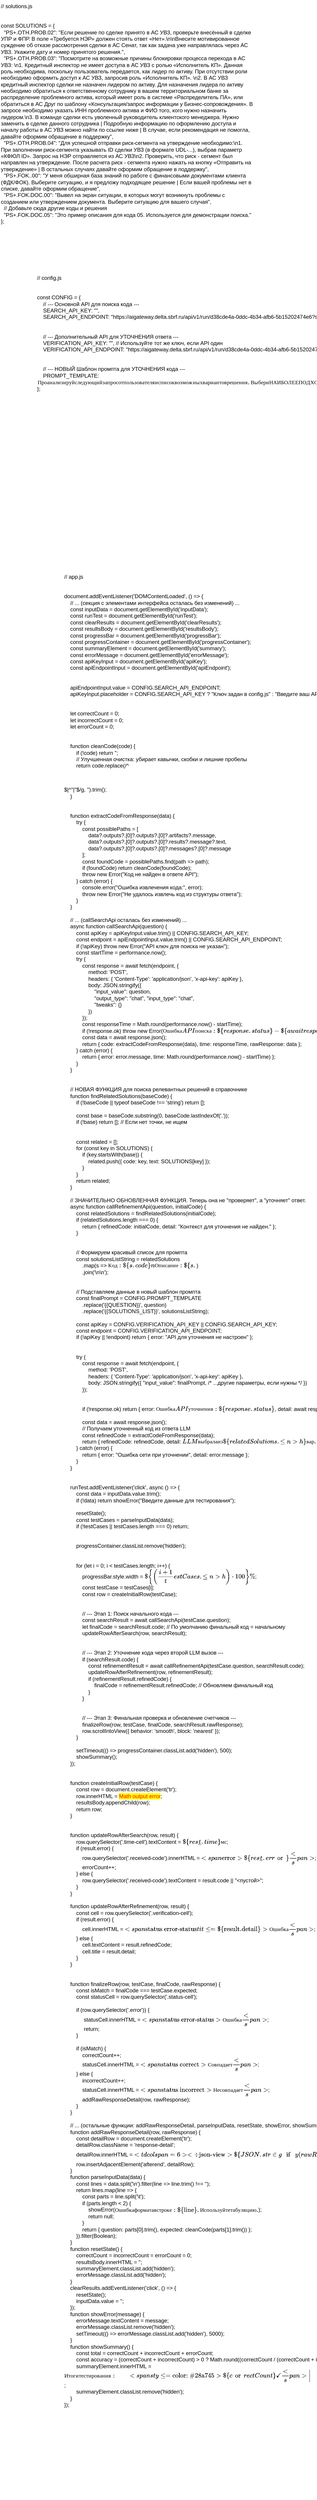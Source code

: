 <mxfile version="27.1.1">
  <diagram name="Страница — 1" id="WULPb32uHRo-QUS4CWuH">
    <mxGraphModel dx="1152" dy="692" grid="1" gridSize="10" guides="1" tooltips="1" connect="1" arrows="1" fold="1" page="1" pageScale="1" pageWidth="827" pageHeight="1169" math="0" shadow="0">
      <root>
        <mxCell id="0" />
        <mxCell id="1" parent="0" />
        <UserObject label="// solutions.js&#xa;&#xa;&#xa;const SOLUTIONS = {&#xa;  &quot;PS+.OTH.PROB.02&quot;: &quot;Если решение по сделке принято в АС УВЗ, проверьте внесённый в сделке УПР и ФПР. В поле «Требуется НЭР» должен стоять ответ «Нет».\n\nВнесите мотивированное суждение об отказе рассмотрения сделки в АС Сенат, так как задача уже направлялась через АС УВЗ. Укажите дату и номер принятого решения.&quot;,&#xa;  &quot;PS+.OTH.PROB.03&quot;: &quot;Посмотрите на возможные причины блокировки процесса перехода в АС УВЗ: \n1. Кредитный инспектор не имеет доступа в АС УВЗ с ролью «Исполнитель КП». Данная роль необходима, поскольку пользователь передается, как лидер по активу. При отсутствии роли необходимо оформить доступ к АС УВЗ, запросив роль «Исполнитель КП». \n2. В АС УВЗ кредитный инспектор сделки не назначен лидером по активу. Для назначения лидера по активу необходимо обратиться к ответственному сотруднику в вашем территориальном банке за распределение проблемного актива, который имеет роль в системе «Распределитель ПА», или обратиться в АС Друг по шаблону «Консультация/запрос информации у Бизнес-сопровождения». В запросе необходимо указать ИНН проблемного актива и ФИО того, кого нужно назначить лидером.\n3. В команде сделки есть уволенный руководитель клиентского менеджера. Нужно заменить в сделке данного сотрудника | Подробную информацию по оформлению доступа и началу работы в АС УВЗ можно найти по ссылке ниже | В случае, если рекомендация не помогла, давайте оформим обращение в поддержку&quot;,&#xa;  &quot;PS+.OTH.PROB.04&quot;: &quot;Для успешной отправки риск-сегмента на утверждение необходимо:\n1. При заполнении риск-сегмента указывать ID сделки УВЗ (в формате UDL-...), выбрав параметр «КФЮЛ ID». Запрос на НЭР отправляется из АС УВЗ\n2. Проверить, что риск - сегмент был направлен на утверждение. После расчета риск - сегмента нужно нажать на кнопку «Отправить на утверждение» | В остальных случаях давайте оформим обращение в поддержку&quot;,&#xa;  &quot;PS+.FOK..00&quot;: &quot;У меня обширная база знаний по работе с финансовыми документами клиента (ФДК/ФОК). Выберите ситуацию, и я предложу подходящее решение | Если вашей проблемы нет в списке, давайте оформим обращение&quot;,&#xa;  &quot;PS+.FOK.DOC.00&quot;: &quot;Вывел на экран ситуации, в которых могут возникнуть проблемы с созданием или утверждением документа. Выберите ситуацию для вашего случая&quot;,&#xa;  // Добавьте сюда другие коды и решения&#xa;  &quot;PS+.FOK.DOC.05&quot;: &quot;Это пример описания для кода 05. Используется для демонстрации поиска.&quot;&#xa;};" link="// solutions.js&#xa;&#xa;&#xa;const SOLUTIONS = {&#xa;  &quot;PS+.OTH.PROB.02&quot;: &quot;Если решение по сделке принято в АС УВЗ, проверьте внесённый в сделке УПР и ФПР. В поле «Требуется НЭР» должен стоять ответ «Нет».\n\nВнесите мотивированное суждение об отказе рассмотрения сделки в АС Сенат, так как задача уже направлялась через АС УВЗ. Укажите дату и номер принятого решения.&quot;,&#xa;  &quot;PS+.OTH.PROB.03&quot;: &quot;Посмотрите на возможные причины блокировки процесса перехода в АС УВЗ: \n1. Кредитный инспектор не имеет доступа в АС УВЗ с ролью «Исполнитель КП». Данная роль необходима, поскольку пользователь передается, как лидер по активу. При отсутствии роли необходимо оформить доступ к АС УВЗ, запросив роль «Исполнитель КП». \n2. В АС УВЗ кредитный инспектор сделки не назначен лидером по активу. Для назначения лидера по активу необходимо обратиться к ответственному сотруднику в вашем территориальном банке за распределение проблемного актива, который имеет роль в системе «Распределитель ПА», или обратиться в АС Друг по шаблону «Консультация/запрос информации у Бизнес-сопровождения». В запросе необходимо указать ИНН проблемного актива и ФИО того, кого нужно назначить лидером.\n3. В команде сделки есть уволенный руководитель клиентского менеджера. Нужно заменить в сделке данного сотрудника | Подробную информацию по оформлению доступа и началу работы в АС УВЗ можно найти по ссылке ниже | В случае, если рекомендация не помогла, давайте оформим обращение в поддержку&quot;,&#xa;  &quot;PS+.OTH.PROB.04&quot;: &quot;Для успешной отправки риск-сегмента на утверждение необходимо:\n1. При заполнении риск-сегмента указывать ID сделки УВЗ (в формате UDL-...), выбрав параметр «КФЮЛ ID». Запрос на НЭР отправляется из АС УВЗ\n2. Проверить, что риск - сегмент был направлен на утверждение. После расчета риск - сегмента нужно нажать на кнопку «Отправить на утверждение» | В остальных случаях давайте оформим обращение в поддержку&quot;,&#xa;  &quot;PS+.FOK..00&quot;: &quot;У меня обширная база знаний по работе с финансовыми документами клиента (ФДК/ФОК). Выберите ситуацию, и я предложу подходящее решение | Если вашей проблемы нет в списке, давайте оформим обращение&quot;,&#xa;  &quot;PS+.FOK.DOC.00&quot;: &quot;Вывел на экран ситуации, в которых могут возникнуть проблемы с созданием или утверждением документа. Выберите ситуацию для вашего случая&quot;,&#xa;  // Добавьте сюда другие коды и решения&#xa;  &quot;PS+.FOK.DOC.05&quot;: &quot;Это пример описания для кода 05. Используется для демонстрации поиска.&quot;&#xa;};" id="KhpofreyqJjnModskH-O-11">
          <mxCell style="text;whiteSpace=wrap;" vertex="1" parent="1">
            <mxGeometry x="90" y="290" width="560" height="560" as="geometry" />
          </mxCell>
        </UserObject>
        <UserObject label="// config.js&#xa;&#xa;&#xa;const CONFIG = {&#xa;    // --- Основной API для поиска кода ---&#xa;    SEARCH_API_KEY: &quot;&quot;, &#xa;    SEARCH_API_ENDPOINT: &quot;https://aigateway.delta.sbrf.ru/api/v1/run/d38cde4a-0ddc-4b34-afb6-5b15202474e6?stream=false&quot;,&#xa;&#xa;&#xa;    // --- Дополнительный API для УТОЧНЕНИЯ ответа ---&#xa;    VERIFICATION_API_KEY: &quot;&quot;, // Используйте тот же ключ, если API один&#xa;    VERIFICATION_API_ENDPOINT: &quot;https://aigateway.delta.sbrf.ru/api/v1/run/d38cde4a-0ddc-4b34-afb6-5b15202474e6?stream=false&quot;, // &lt;-- ЗАМЕНИТЕ, ЕСЛИ АДРЕС ДРУГОЙ&#xa;&#xa;&#xa;    // --- НОВЫЙ Шаблон промпта для УТОЧНЕНИЯ кода ---&#xa;    PROMPT_TEMPLATE: `&#xa;Проанализируй следующий запрос от пользователя и список возможных вариантов решения.&#xa;Выбери НАИБОЛЕЕ ПОДХОДЯЩИЙ вариант из списка и верни ТОЛЬКО его код (например, PS+.FOK.DOC.05) без каких-либо дополнительных слов или объяснений.&#xa;&#xa;&#xa;ЗАПРОС ПОЛЬЗОВАТЕЛЯ:&#xa;&quot;{{QUESTION}}&quot;&#xa;&#xa;&#xa;СПИСОК ВОЗМОЖНЫХ РЕШЕНИЙ С КОДАМИ:&#xa;{{SOLUTIONS_LIST}}&#xa;&#xa;&#xa;Твоя задача - выбрать самый релевантный код из предоставленного списка на основе запроса пользователя.&#xa;`&#xa;};" link="// config.js&#xa;&#xa;&#xa;const CONFIG = {&#xa;    // --- Основной API для поиска кода ---&#xa;    SEARCH_API_KEY: &quot;&quot;, &#xa;    SEARCH_API_ENDPOINT: &quot;https://aigateway.delta.sbrf.ru/api/v1/run/d38cde4a-0ddc-4b34-afb6-5b15202474e6?stream=false&quot;,&#xa;&#xa;&#xa;    // --- Дополнительный API для УТОЧНЕНИЯ ответа ---&#xa;    VERIFICATION_API_KEY: &quot;&quot;, // Используйте тот же ключ, если API один&#xa;    VERIFICATION_API_ENDPOINT: &quot;https://aigateway.delta.sbrf.ru/api/v1/run/d38cde4a-0ddc-4b34-afb6-5b15202474e6?stream=false&quot;, // &lt;-- ЗАМЕНИТЕ, ЕСЛИ АДРЕС ДРУГОЙ&#xa;&#xa;&#xa;    // --- НОВЫЙ Шаблон промпта для УТОЧНЕНИЯ кода ---&#xa;    PROMPT_TEMPLATE: `&#xa;Проанализируй следующий запрос от пользователя и список возможных вариантов решения.&#xa;Выбери НАИБОЛЕЕ ПОДХОДЯЩИЙ вариант из списка и верни ТОЛЬКО его код (например, PS+.FOK.DOC.05) без каких-либо дополнительных слов или объяснений.&#xa;&#xa;&#xa;ЗАПРОС ПОЛЬЗОВАТЕЛЯ:&#xa;&quot;{{QUESTION}}&quot;&#xa;&#xa;&#xa;СПИСОК ВОЗМОЖНЫХ РЕШЕНИЙ С КОДАМИ:&#xa;{{SOLUTIONS_LIST}}&#xa;&#xa;&#xa;Твоя задача - выбрать самый релевантный код из предоставленного списка на основе запроса пользователя.&#xa;`&#xa;};" id="KhpofreyqJjnModskH-O-12">
          <mxCell style="text;whiteSpace=wrap;" vertex="1" parent="1">
            <mxGeometry x="170" y="890" width="560" height="540" as="geometry" />
          </mxCell>
        </UserObject>
        <UserObject label="// app.js&#xa;&#xa;&#xa;document.addEventListener(&#39;DOMContentLoaded&#39;, () =&gt; {&#xa;    // ... (секция с элементами интерфейса осталась без изменений) ...&#xa;    const inputData = document.getElementById(&#39;inputData&#39;);&#xa;    const runTest = document.getElementById(&#39;runTest&#39;);&#xa;    const clearResults = document.getElementById(&#39;clearResults&#39;);&#xa;    const resultsBody = document.getElementById(&#39;resultsBody&#39;);&#xa;    const progressBar = document.getElementById(&#39;progressBar&#39;);&#xa;    const progressContainer = document.getElementById(&#39;progressContainer&#39;);&#xa;    const summaryElement = document.getElementById(&#39;summary&#39;);&#xa;    const errorMessage = document.getElementById(&#39;errorMessage&#39;);&#xa;    const apiKeyInput = document.getElementById(&#39;apiKey&#39;);&#xa;    const apiEndpointInput = document.getElementById(&#39;apiEndpoint&#39;);&#xa;&#xa;&#xa;    apiEndpointInput.value = CONFIG.SEARCH_API_ENDPOINT;&#xa;    apiKeyInput.placeholder = CONFIG.SEARCH_API_KEY ? &quot;Ключ задан в config.js&quot; : &quot;Введите ваш API ключ&quot;;&#xa;&#xa;&#xa;    let correctCount = 0;&#xa;    let incorrectCount = 0;&#xa;    let errorCount = 0;&#xa;&#xa;&#xa;    function cleanCode(code) {&#xa;        if (!code) return &#39;&#39;;&#xa;        // Улучшенная очистка: убирает кавычки, скобки и лишние пробелы&#xa;        return code.replace(/^\[|\]$|^&quot;|&quot;$/g, &#39;&#39;).trim();&#xa;    }&#xa;&#xa;&#xa;    function extractCodeFromResponse(data) {&#xa;        try {&#xa;            const possiblePaths = [&#xa;                data?.outputs?.[0]?.outputs?.[0]?.artifacts?.message,&#xa;                data?.outputs?.[0]?.outputs?.[0]?.results?.message?.text,&#xa;                data?.outputs?.[0]?.outputs?.[0]?.messages?.[0]?.message&#xa;            ];&#xa;            const foundCode = possiblePaths.find(path =&gt; path);&#xa;            if (foundCode) return cleanCode(foundCode);&#xa;            throw new Error(&quot;Код не найден в ответе API&quot;);&#xa;        } catch (error) {&#xa;            console.error(&quot;Ошибка извлечения кода:&quot;, error);&#xa;            throw new Error(&quot;Не удалось извлечь код из структуры ответа&quot;);&#xa;        }&#xa;    }&#xa;    &#xa;    // ... (callSearchApi осталась без изменений) ...&#xa;    async function callSearchApi(question) {&#xa;        const apiKey = apiKeyInput.value.trim() || CONFIG.SEARCH_API_KEY;&#xa;        const endpoint = apiEndpointInput.value.trim() || CONFIG.SEARCH_API_ENDPOINT;&#xa;        if (!apiKey) throw new Error(&quot;API ключ для поиска не указан&quot;);&#xa;        const startTime = performance.now();&#xa;        try {&#xa;            const response = await fetch(endpoint, {&#xa;                method: &#39;POST&#39;,&#xa;                headers: { &#39;Content-Type&#39;: &#39;application/json&#39;, &#39;x-api-key&#39;: apiKey },&#xa;                body: JSON.stringify({&#xa;                    &quot;input_value&quot;: question,&#xa;                    &quot;output_type&quot;: &quot;chat&quot;, &quot;input_type&quot;: &quot;chat&quot;,&#xa;                    &quot;tweaks&quot;: {}&#xa;                })&#xa;            });&#xa;            const responseTime = Math.round(performance.now() - startTime);&#xa;            if (!response.ok) throw new Error(`Ошибка API поиска: ${response.status} - ${await response.text()}`);&#xa;            const data = await response.json();&#xa;            return { code: extractCodeFromResponse(data), time: responseTime, rawResponse: data };&#xa;        } catch (error) {&#xa;            return { error: error.message, time: Math.round(performance.now() - startTime) };&#xa;        }&#xa;    }&#xa;&#xa;&#xa;    // НОВАЯ ФУНКЦИЯ для поиска релевантных решений в справочнике&#xa;    function findRelatedSolutions(baseCode) {&#xa;        if (!baseCode || typeof baseCode !== &#39;string&#39;) return [];&#xa;        &#xa;        const base = baseCode.substring(0, baseCode.lastIndexOf(&#39;.&#39;));&#xa;        if (!base) return []; // Если нет точки, не ищем&#xa;&#xa;&#xa;        const related = [];&#xa;        for (const key in SOLUTIONS) {&#xa;            if (key.startsWith(base)) {&#xa;                related.push({ code: key, text: SOLUTIONS[key] });&#xa;            }&#xa;        }&#xa;        return related;&#xa;    }&#xa;    &#xa;    // ЗНАЧИТЕЛЬНО ОБНОВЛЕННАЯ ФУНКЦИЯ. Теперь она не &quot;проверяет&quot;, а &quot;уточняет&quot; ответ.&#xa;    async function callRefinementApi(question, initialCode) {&#xa;        const relatedSolutions = findRelatedSolutions(initialCode);&#xa;        if (relatedSolutions.length === 0) {&#xa;            return { refinedCode: initialCode, detail: &quot;Контекст для уточнения не найден.&quot; };&#xa;        }&#xa;&#xa;&#xa;        // Формируем красивый список для промпта&#xa;        const solutionsListString = relatedSolutions&#xa;            .map(s =&gt; `Код: ${s.code}\nОписание: ${s.text}`)&#xa;            .join(&#39;\n\n&#39;);&#xa;&#xa;&#xa;        // Подставляем данные в новый шаблон промпта&#xa;        const finalPrompt = CONFIG.PROMPT_TEMPLATE&#xa;            .replace(&#39;{{QUESTION}}&#39;, question)&#xa;            .replace(&#39;{{SOLUTIONS_LIST}}&#39;, solutionsListString);&#xa;        &#xa;        const apiKey = CONFIG.VERIFICATION_API_KEY || CONFIG.SEARCH_API_KEY;&#xa;        const endpoint = CONFIG.VERIFICATION_API_ENDPOINT;&#xa;        if (!apiKey || !endpoint) return { error: &quot;API для уточнения не настроен&quot; };&#xa;&#xa;&#xa;        try {&#xa;            const response = await fetch(endpoint, {&#xa;                method: &#39;POST&#39;,&#xa;                headers: { &#39;Content-Type&#39;: &#39;application/json&#39;, &#39;x-api-key&#39;: apiKey },&#xa;                body: JSON.stringify({ &quot;input_value&quot;: finalPrompt, /* ...другие параметры, если нужны */ })&#xa;            });&#xa;&#xa;&#xa;            if (!response.ok) return { error: `Ошибка API уточнения: ${response.status}`, detail: await response.text() };&#xa;            &#xa;            const data = await response.json();&#xa;            // Получаем уточненный код из ответа LLM&#xa;            const refinedCode = extractCodeFromResponse(data);&#xa;            return { refinedCode: refinedCode, detail: `LLM выбрала из ${relatedSolutions.length} вар.` };&#xa;        } catch (error) {&#xa;            return { error: &quot;Ошибка сети при уточнении&quot;, detail: error.message };&#xa;        }&#xa;    }&#xa;&#xa;&#xa;    runTest.addEventListener(&#39;click&#39;, async () =&gt; {&#xa;        const data = inputData.value.trim();&#xa;        if (!data) return showError(&quot;Введите данные для тестирования&quot;);&#xa;        &#xa;        resetState();&#xa;        const testCases = parseInputData(data);&#xa;        if (!testCases || testCases.length === 0) return;&#xa;&#xa;&#xa;        progressContainer.classList.remove(&#39;hidden&#39;);&#xa;&#xa;&#xa;        for (let i = 0; i &lt; testCases.length; i++) {&#xa;            progressBar.style.width = `${((i + 1) / testCases.length) * 100}%`;&#xa;            const testCase = testCases[i];&#xa;            const row = createInitialRow(testCase);&#xa;&#xa;&#xa;            // --- Этап 1: Поиск начального кода ---&#xa;            const searchResult = await callSearchApi(testCase.question);&#xa;            let finalCode = searchResult.code; // По умолчанию финальный код = начальному&#xa;            updateRowAfterSearch(row, searchResult);&#xa;&#xa;&#xa;            // --- Этап 2: Уточнение кода через второй LLM вызов ---&#xa;            if (searchResult.code) {&#xa;                const refinementResult = await callRefinementApi(testCase.question, searchResult.code);&#xa;                updateRowAfterRefinement(row, refinementResult);&#xa;                if (refinementResult.refinedCode) {&#xa;                    finalCode = refinementResult.refinedCode; // Обновляем финальный код&#xa;                }&#xa;            }&#xa;&#xa;&#xa;            // --- Этап 3: Финальная проверка и обновление счетчиков ---&#xa;            finalizeRow(row, testCase, finalCode, searchResult.rawResponse);&#xa;            row.scrollIntoView({ behavior: &#39;smooth&#39;, block: &#39;nearest&#39; });&#xa;        }&#xa;        &#xa;        setTimeout(() =&gt; progressContainer.classList.add(&#39;hidden&#39;), 500);&#xa;        showSummary();&#xa;    });&#xa;&#xa;&#xa;    function createInitialRow(testCase) {&#xa;        const row = document.createElement(&#39;tr&#39;);&#xa;        row.innerHTML = `&#xa;            &lt;td&gt;${testCase.question}&lt;/td&gt;&#xa;            &lt;td&gt;${testCase.expected}&lt;/td&gt;&#xa;            &lt;td class=&quot;received-code&quot;&gt;...&lt;/td&gt;&#xa;            &lt;td class=&quot;status-cell&quot;&gt;...&lt;/td&gt;&#xa;            &lt;td class=&quot;verification-cell&quot;&gt;&lt;span class=&quot;status processing&quot;&gt;Обработка&lt;/span&gt;&lt;/td&gt;&#xa;            &lt;td class=&quot;time-cell&quot;&gt;...&lt;/td&gt;&#xa;        `;&#xa;        resultsBody.appendChild(row);&#xa;        return row;&#xa;    }&#xa;&#xa;&#xa;    function updateRowAfterSearch(row, result) {&#xa;        row.querySelector(&#39;.time-cell&#39;).textContent = `${result.time}мс`;&#xa;        if (result.error) {&#xa;            row.querySelector(&#39;.received-code&#39;).innerHTML = `&lt;span class=&quot;error&quot;&gt;${result.error}&lt;/span&gt;`;&#xa;            errorCount++;&#xa;        } else {&#xa;            row.querySelector(&#39;.received-code&#39;).textContent = result.code || &quot;&lt;пустой&gt;&quot;;&#xa;        }&#xa;    }&#xa;    &#xa;    function updateRowAfterRefinement(row, result) {&#xa;        const cell = row.querySelector(&#39;.verification-cell&#39;);&#xa;        if (result.error) {&#xa;            cell.innerHTML = `&lt;span class=&quot;status error-status&quot; title=&quot;${result.detail}&quot;&gt;Ошибка&lt;/span&gt;`;&#xa;        } else {&#xa;            cell.textContent = result.refinedCode;&#xa;            cell.title = result.detail;&#xa;        }&#xa;    }&#xa;&#xa;&#xa;    function finalizeRow(row, testCase, finalCode, rawResponse) {&#xa;        const isMatch = finalCode === testCase.expected;&#xa;        const statusCell = row.querySelector(&#39;.status-cell&#39;);&#xa;        &#xa;        if (row.querySelector(&#39;.error&#39;)) {&#xa;             statusCell.innerHTML = `&lt;span class=&quot;status error-status&quot;&gt;Ошибка&lt;/span&gt;`;&#xa;             return;&#xa;        }&#xa;        &#xa;        if (isMatch) {&#xa;            correctCount++;&#xa;            statusCell.innerHTML = `&lt;span class=&quot;status correct&quot;&gt;Совпадает&lt;/span&gt;`;&#xa;        } else {&#xa;            incorrectCount++;&#xa;            statusCell.innerHTML = `&lt;span class=&quot;status incorrect&quot;&gt;Не совпадает&lt;/span&gt;`;&#xa;            addRawResponseDetail(row, rawResponse);&#xa;        }&#xa;    }&#xa;    &#xa;    // ... (остальные функции: addRawResponseDetail, parseInputData, resetState, showError, showSummary - без изменений) ...&#xa;    function addRawResponseDetail(row, rawResponse) {&#xa;        const detailRow = document.createElement(&#39;tr&#39;);&#xa;        detailRow.className = &#39;response-detail&#39;;&#xa;        detailRow.innerHTML = `&lt;td colspan=&quot;6&quot;&gt;&lt;div class=&quot;json-view&quot;&gt;${JSON.stringify(rawResponse, null, 2)}&lt;/div&gt;&lt;/td&gt;`;&#xa;        row.insertAdjacentElement(&#39;afterend&#39;, detailRow);&#xa;    }&#xa;    function parseInputData(data) {&#xa;        const lines = data.split(&#39;\n&#39;).filter(line =&gt; line.trim() !== &#39;&#39;);&#xa;        return lines.map(line =&gt; {&#xa;            const parts = line.split(&#39;\t&#39;);&#xa;            if (parts.length &lt; 2) {&#xa;                showError(`Ошибка формата в строке: &quot;${line}&quot;. Используйте табуляцию.`);&#xa;                return null;&#xa;            }&#xa;            return { question: parts[0].trim(), expected: cleanCode(parts[1].trim()) };&#xa;        }).filter(Boolean);&#xa;    }&#xa;    function resetState() {&#xa;        correctCount = incorrectCount = errorCount = 0;&#xa;        resultsBody.innerHTML = &#39;&#39;;&#xa;        summaryElement.classList.add(&#39;hidden&#39;);&#xa;        errorMessage.classList.add(&#39;hidden&#39;);&#xa;    }&#xa;    clearResults.addEventListener(&#39;click&#39;, () =&gt; {&#xa;        resetState();&#xa;        inputData.value = &#39;&#39;;&#xa;    });&#xa;    function showError(message) {&#xa;        errorMessage.textContent = message;&#xa;        errorMessage.classList.remove(&#39;hidden&#39;);&#xa;        setTimeout(() =&gt; errorMessage.classList.add(&#39;hidden&#39;), 5000);&#xa;    }&#xa;    function showSummary() {&#xa;        const total = correctCount + incorrectCount + errorCount;&#xa;        const accuracy = (correctCount + incorrectCount) &gt; 0 ? Math.round((correctCount / (correctCount + incorrectCount)) * 100) : 0;&#xa;        summaryElement.innerHTML = `&#xa;            Итоги тестирования: &#xa;            &lt;span style=&quot;color: #28a745&quot;&gt;${correctCount} ✓&lt;/span&gt; | &#xa;            &lt;span style=&quot;color: #dc3545&quot;&gt;${incorrectCount} ✗&lt;/span&gt; | &#xa;            &lt;span style=&quot;color: #ffc107&quot;&gt;${errorCount} ⚠&lt;/span&gt;&#xa;            | Точность (без ошибок API): &lt;strong&gt;${accuracy}%&lt;/strong&gt;&#xa;        `;&#xa;        summaryElement.classList.remove(&#39;hidden&#39;);&#xa;    }&#xa;});" link="// app.js&#xa;&#xa;&#xa;document.addEventListener(&#39;DOMContentLoaded&#39;, () =&gt; {&#xa;    // ... (секция с элементами интерфейса осталась без изменений) ...&#xa;    const inputData = document.getElementById(&#39;inputData&#39;);&#xa;    const runTest = document.getElementById(&#39;runTest&#39;);&#xa;    const clearResults = document.getElementById(&#39;clearResults&#39;);&#xa;    const resultsBody = document.getElementById(&#39;resultsBody&#39;);&#xa;    const progressBar = document.getElementById(&#39;progressBar&#39;);&#xa;    const progressContainer = document.getElementById(&#39;progressContainer&#39;);&#xa;    const summaryElement = document.getElementById(&#39;summary&#39;);&#xa;    const errorMessage = document.getElementById(&#39;errorMessage&#39;);&#xa;    const apiKeyInput = document.getElementById(&#39;apiKey&#39;);&#xa;    const apiEndpointInput = document.getElementById(&#39;apiEndpoint&#39;);&#xa;&#xa;&#xa;    apiEndpointInput.value = CONFIG.SEARCH_API_ENDPOINT;&#xa;    apiKeyInput.placeholder = CONFIG.SEARCH_API_KEY ? &quot;Ключ задан в config.js&quot; : &quot;Введите ваш API ключ&quot;;&#xa;&#xa;&#xa;    let correctCount = 0;&#xa;    let incorrectCount = 0;&#xa;    let errorCount = 0;&#xa;&#xa;&#xa;    function cleanCode(code) {&#xa;        if (!code) return &#39;&#39;;&#xa;        // Улучшенная очистка: убирает кавычки, скобки и лишние пробелы&#xa;        return code.replace(/^\[|\]$|^&quot;|&quot;$/g, &#39;&#39;).trim();&#xa;    }&#xa;&#xa;&#xa;    function extractCodeFromResponse(data) {&#xa;        try {&#xa;            const possiblePaths = [&#xa;                data?.outputs?.[0]?.outputs?.[0]?.artifacts?.message,&#xa;                data?.outputs?.[0]?.outputs?.[0]?.results?.message?.text,&#xa;                data?.outputs?.[0]?.outputs?.[0]?.messages?.[0]?.message&#xa;            ];&#xa;            const foundCode = possiblePaths.find(path =&gt; path);&#xa;            if (foundCode) return cleanCode(foundCode);&#xa;            throw new Error(&quot;Код не найден в ответе API&quot;);&#xa;        } catch (error) {&#xa;            console.error(&quot;Ошибка извлечения кода:&quot;, error);&#xa;            throw new Error(&quot;Не удалось извлечь код из структуры ответа&quot;);&#xa;        }&#xa;    }&#xa;    &#xa;    // ... (callSearchApi осталась без изменений) ...&#xa;    async function callSearchApi(question) {&#xa;        const apiKey = apiKeyInput.value.trim() || CONFIG.SEARCH_API_KEY;&#xa;        const endpoint = apiEndpointInput.value.trim() || CONFIG.SEARCH_API_ENDPOINT;&#xa;        if (!apiKey) throw new Error(&quot;API ключ для поиска не указан&quot;);&#xa;        const startTime = performance.now();&#xa;        try {&#xa;            const response = await fetch(endpoint, {&#xa;                method: &#39;POST&#39;,&#xa;                headers: { &#39;Content-Type&#39;: &#39;application/json&#39;, &#39;x-api-key&#39;: apiKey },&#xa;                body: JSON.stringify({&#xa;                    &quot;input_value&quot;: question,&#xa;                    &quot;output_type&quot;: &quot;chat&quot;, &quot;input_type&quot;: &quot;chat&quot;,&#xa;                    &quot;tweaks&quot;: {}&#xa;                })&#xa;            });&#xa;            const responseTime = Math.round(performance.now() - startTime);&#xa;            if (!response.ok) throw new Error(`Ошибка API поиска: ${response.status} - ${await response.text()}`);&#xa;            const data = await response.json();&#xa;            return { code: extractCodeFromResponse(data), time: responseTime, rawResponse: data };&#xa;        } catch (error) {&#xa;            return { error: error.message, time: Math.round(performance.now() - startTime) };&#xa;        }&#xa;    }&#xa;&#xa;&#xa;    // НОВАЯ ФУНКЦИЯ для поиска релевантных решений в справочнике&#xa;    function findRelatedSolutions(baseCode) {&#xa;        if (!baseCode || typeof baseCode !== &#39;string&#39;) return [];&#xa;        &#xa;        const base = baseCode.substring(0, baseCode.lastIndexOf(&#39;.&#39;));&#xa;        if (!base) return []; // Если нет точки, не ищем&#xa;&#xa;&#xa;        const related = [];&#xa;        for (const key in SOLUTIONS) {&#xa;            if (key.startsWith(base)) {&#xa;                related.push({ code: key, text: SOLUTIONS[key] });&#xa;            }&#xa;        }&#xa;        return related;&#xa;    }&#xa;    &#xa;    // ЗНАЧИТЕЛЬНО ОБНОВЛЕННАЯ ФУНКЦИЯ. Теперь она не &quot;проверяет&quot;, а &quot;уточняет&quot; ответ.&#xa;    async function callRefinementApi(question, initialCode) {&#xa;        const relatedSolutions = findRelatedSolutions(initialCode);&#xa;        if (relatedSolutions.length === 0) {&#xa;            return { refinedCode: initialCode, detail: &quot;Контекст для уточнения не найден.&quot; };&#xa;        }&#xa;&#xa;&#xa;        // Формируем красивый список для промпта&#xa;        const solutionsListString = relatedSolutions&#xa;            .map(s =&gt; `Код: ${s.code}\nОписание: ${s.text}`)&#xa;            .join(&#39;\n\n&#39;);&#xa;&#xa;&#xa;        // Подставляем данные в новый шаблон промпта&#xa;        const finalPrompt = CONFIG.PROMPT_TEMPLATE&#xa;            .replace(&#39;{{QUESTION}}&#39;, question)&#xa;            .replace(&#39;{{SOLUTIONS_LIST}}&#39;, solutionsListString);&#xa;        &#xa;        const apiKey = CONFIG.VERIFICATION_API_KEY || CONFIG.SEARCH_API_KEY;&#xa;        const endpoint = CONFIG.VERIFICATION_API_ENDPOINT;&#xa;        if (!apiKey || !endpoint) return { error: &quot;API для уточнения не настроен&quot; };&#xa;&#xa;&#xa;        try {&#xa;            const response = await fetch(endpoint, {&#xa;                method: &#39;POST&#39;,&#xa;                headers: { &#39;Content-Type&#39;: &#39;application/json&#39;, &#39;x-api-key&#39;: apiKey },&#xa;                body: JSON.stringify({ &quot;input_value&quot;: finalPrompt, /* ...другие параметры, если нужны */ })&#xa;            });&#xa;&#xa;&#xa;            if (!response.ok) return { error: `Ошибка API уточнения: ${response.status}`, detail: await response.text() };&#xa;            &#xa;            const data = await response.json();&#xa;            // Получаем уточненный код из ответа LLM&#xa;            const refinedCode = extractCodeFromResponse(data);&#xa;            return { refinedCode: refinedCode, detail: `LLM выбрала из ${relatedSolutions.length} вар.` };&#xa;        } catch (error) {&#xa;            return { error: &quot;Ошибка сети при уточнении&quot;, detail: error.message };&#xa;        }&#xa;    }&#xa;&#xa;&#xa;    runTest.addEventListener(&#39;click&#39;, async () =&gt; {&#xa;        const data = inputData.value.trim();&#xa;        if (!data) return showError(&quot;Введите данные для тестирования&quot;);&#xa;        &#xa;        resetState();&#xa;        const testCases = parseInputData(data);&#xa;        if (!testCases || testCases.length === 0) return;&#xa;&#xa;&#xa;        progressContainer.classList.remove(&#39;hidden&#39;);&#xa;&#xa;&#xa;        for (let i = 0; i &lt; testCases.length; i++) {&#xa;            progressBar.style.width = `${((i + 1) / testCases.length) * 100}%`;&#xa;            const testCase = testCases[i];&#xa;            const row = createInitialRow(testCase);&#xa;&#xa;&#xa;            // --- Этап 1: Поиск начального кода ---&#xa;            const searchResult = await callSearchApi(testCase.question);&#xa;            let finalCode = searchResult.code; // По умолчанию финальный код = начальному&#xa;            updateRowAfterSearch(row, searchResult);&#xa;&#xa;&#xa;            // --- Этап 2: Уточнение кода через второй LLM вызов ---&#xa;            if (searchResult.code) {&#xa;                const refinementResult = await callRefinementApi(testCase.question, searchResult.code);&#xa;                updateRowAfterRefinement(row, refinementResult);&#xa;                if (refinementResult.refinedCode) {&#xa;                    finalCode = refinementResult.refinedCode; // Обновляем финальный код&#xa;                }&#xa;            }&#xa;&#xa;&#xa;            // --- Этап 3: Финальная проверка и обновление счетчиков ---&#xa;            finalizeRow(row, testCase, finalCode, searchResult.rawResponse);&#xa;            row.scrollIntoView({ behavior: &#39;smooth&#39;, block: &#39;nearest&#39; });&#xa;        }&#xa;        &#xa;        setTimeout(() =&gt; progressContainer.classList.add(&#39;hidden&#39;), 500);&#xa;        showSummary();&#xa;    });&#xa;&#xa;&#xa;    function createInitialRow(testCase) {&#xa;        const row = document.createElement(&#39;tr&#39;);&#xa;        row.innerHTML = `&#xa;            &lt;td&gt;${testCase.question}&lt;/td&gt;&#xa;            &lt;td&gt;${testCase.expected}&lt;/td&gt;&#xa;            &lt;td class=&quot;received-code&quot;&gt;...&lt;/td&gt;&#xa;            &lt;td class=&quot;status-cell&quot;&gt;...&lt;/td&gt;&#xa;            &lt;td class=&quot;verification-cell&quot;&gt;&lt;span class=&quot;status processing&quot;&gt;Обработка&lt;/span&gt;&lt;/td&gt;&#xa;            &lt;td class=&quot;time-cell&quot;&gt;...&lt;/td&gt;&#xa;        `;&#xa;        resultsBody.appendChild(row);&#xa;        return row;&#xa;    }&#xa;&#xa;&#xa;    function updateRowAfterSearch(row, result) {&#xa;        row.querySelector(&#39;.time-cell&#39;).textContent = `${result.time}мс`;&#xa;        if (result.error) {&#xa;            row.querySelector(&#39;.received-code&#39;).innerHTML = `&lt;span class=&quot;error&quot;&gt;${result.error}&lt;/span&gt;`;&#xa;            errorCount++;&#xa;        } else {&#xa;            row.querySelector(&#39;.received-code&#39;).textContent = result.code || &quot;&lt;пустой&gt;&quot;;&#xa;        }&#xa;    }&#xa;    &#xa;    function updateRowAfterRefinement(row, result) {&#xa;        const cell = row.querySelector(&#39;.verification-cell&#39;);&#xa;        if (result.error) {&#xa;            cell.innerHTML = `&lt;span class=&quot;status error-status&quot; title=&quot;${result.detail}&quot;&gt;Ошибка&lt;/span&gt;`;&#xa;        } else {&#xa;            cell.textContent = result.refinedCode;&#xa;            cell.title = result.detail;&#xa;        }&#xa;    }&#xa;&#xa;&#xa;    function finalizeRow(row, testCase, finalCode, rawResponse) {&#xa;        const isMatch = finalCode === testCase.expected;&#xa;        const statusCell = row.querySelector(&#39;.status-cell&#39;);&#xa;        &#xa;        if (row.querySelector(&#39;.error&#39;)) {&#xa;             statusCell.innerHTML = `&lt;span class=&quot;status error-status&quot;&gt;Ошибка&lt;/span&gt;`;&#xa;             return;&#xa;        }&#xa;        &#xa;        if (isMatch) {&#xa;            correctCount++;&#xa;            statusCell.innerHTML = `&lt;span class=&quot;status correct&quot;&gt;Совпадает&lt;/span&gt;`;&#xa;        } else {&#xa;            incorrectCount++;&#xa;            statusCell.innerHTML = `&lt;span class=&quot;status incorrect&quot;&gt;Не совпадает&lt;/span&gt;`;&#xa;            addRawResponseDetail(row, rawResponse);&#xa;        }&#xa;    }&#xa;    &#xa;    // ... (остальные функции: addRawResponseDetail, parseInputData, resetState, showError, showSummary - без изменений) ...&#xa;    function addRawResponseDetail(row, rawResponse) {&#xa;        const detailRow = document.createElement(&#39;tr&#39;);&#xa;        detailRow.className = &#39;response-detail&#39;;&#xa;        detailRow.innerHTML = `&lt;td colspan=&quot;6&quot;&gt;&lt;div class=&quot;json-view&quot;&gt;${JSON.stringify(rawResponse, null, 2)}&lt;/div&gt;&lt;/td&gt;`;&#xa;        row.insertAdjacentElement(&#39;afterend&#39;, detailRow);&#xa;    }&#xa;    function parseInputData(data) {&#xa;        const lines = data.split(&#39;\n&#39;).filter(line =&gt; line.trim() !== &#39;&#39;);&#xa;        return lines.map(line =&gt; {&#xa;            const parts = line.split(&#39;\t&#39;);&#xa;            if (parts.length &lt; 2) {&#xa;                showError(`Ошибка формата в строке: &quot;${line}&quot;. Используйте табуляцию.`);&#xa;                return null;&#xa;            }&#xa;            return { question: parts[0].trim(), expected: cleanCode(parts[1].trim()) };&#xa;        }).filter(Boolean);&#xa;    }&#xa;    function resetState() {&#xa;        correctCount = incorrectCount = errorCount = 0;&#xa;        resultsBody.innerHTML = &#39;&#39;;&#xa;        summaryElement.classList.add(&#39;hidden&#39;);&#xa;        errorMessage.classList.add(&#39;hidden&#39;);&#xa;    }&#xa;    clearResults.addEventListener(&#39;click&#39;, () =&gt; {&#xa;        resetState();&#xa;        inputData.value = &#39;&#39;;&#xa;    });&#xa;    function showError(message) {&#xa;        errorMessage.textContent = message;&#xa;        errorMessage.classList.remove(&#39;hidden&#39;);&#xa;        setTimeout(() =&gt; errorMessage.classList.add(&#39;hidden&#39;), 5000);&#xa;    }&#xa;    function showSummary() {&#xa;        const total = correctCount + incorrectCount + errorCount;&#xa;        const accuracy = (correctCount + incorrectCount) &gt; 0 ? Math.round((correctCount / (correctCount + incorrectCount)) * 100) : 0;&#xa;        summaryElement.innerHTML = `&#xa;            Итоги тестирования: &#xa;            &lt;span style=&quot;color: #28a745&quot;&gt;${correctCount} ✓&lt;/span&gt; | &#xa;            &lt;span style=&quot;color: #dc3545&quot;&gt;${incorrectCount} ✗&lt;/span&gt; | &#xa;            &lt;span style=&quot;color: #ffc107&quot;&gt;${errorCount} ⚠&lt;/span&gt;&#xa;            | Точность (без ошибок API): &lt;strong&gt;${accuracy}%&lt;/strong&gt;&#xa;        `;&#xa;        summaryElement.classList.remove(&#39;hidden&#39;);&#xa;    }&#xa;});" id="KhpofreyqJjnModskH-O-13">
          <mxCell style="text;whiteSpace=wrap;" vertex="1" parent="1">
            <mxGeometry x="230" y="1550" width="560" height="4260" as="geometry" />
          </mxCell>
        </UserObject>
      </root>
    </mxGraphModel>
  </diagram>
</mxfile>
